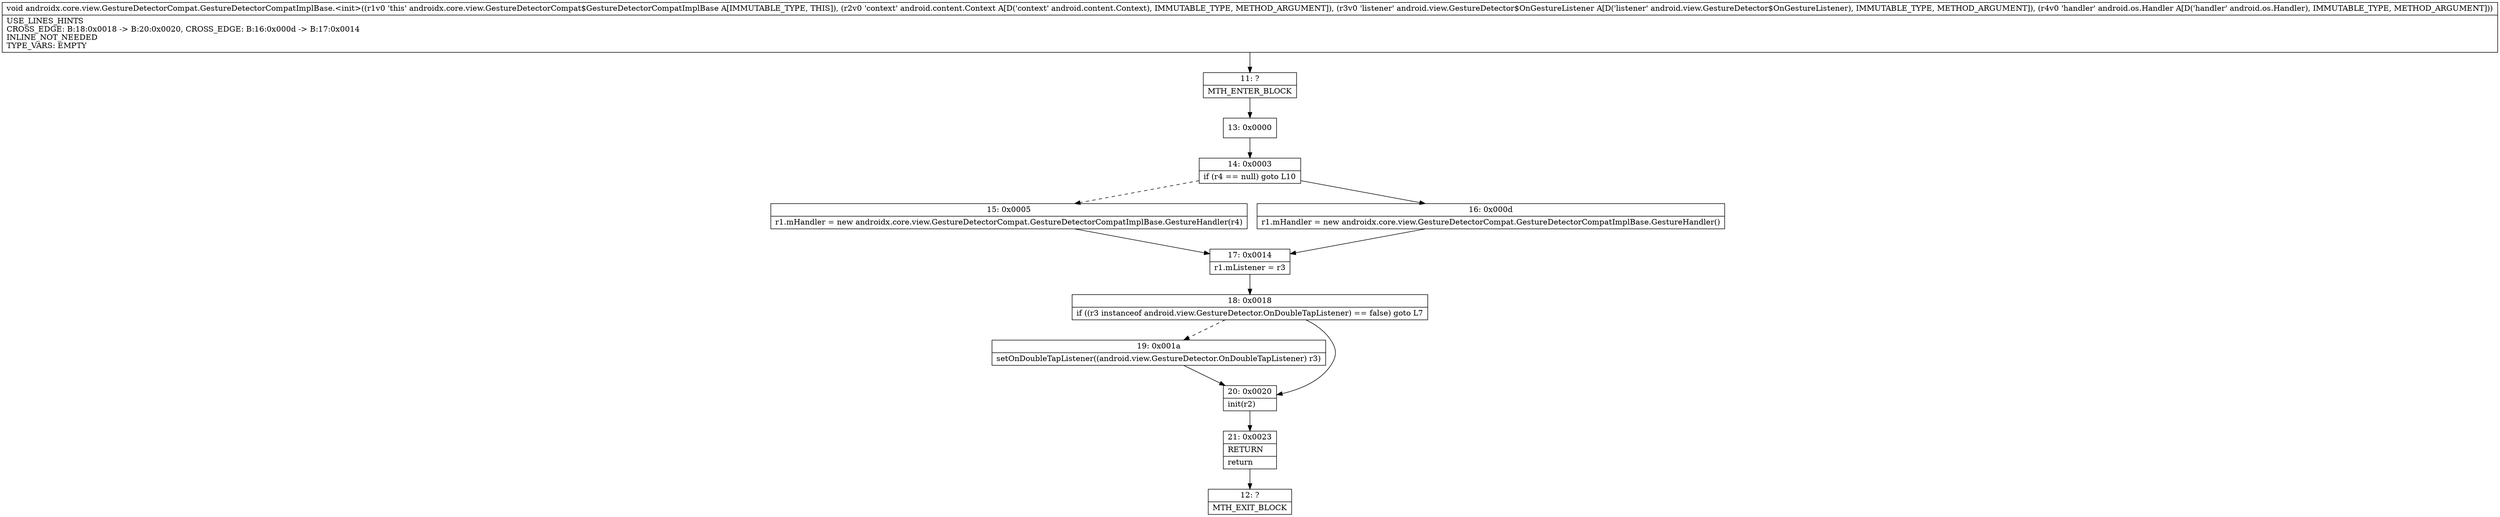 digraph "CFG forandroidx.core.view.GestureDetectorCompat.GestureDetectorCompatImplBase.\<init\>(Landroid\/content\/Context;Landroid\/view\/GestureDetector$OnGestureListener;Landroid\/os\/Handler;)V" {
Node_11 [shape=record,label="{11\:\ ?|MTH_ENTER_BLOCK\l}"];
Node_13 [shape=record,label="{13\:\ 0x0000}"];
Node_14 [shape=record,label="{14\:\ 0x0003|if (r4 == null) goto L10\l}"];
Node_15 [shape=record,label="{15\:\ 0x0005|r1.mHandler = new androidx.core.view.GestureDetectorCompat.GestureDetectorCompatImplBase.GestureHandler(r4)\l}"];
Node_17 [shape=record,label="{17\:\ 0x0014|r1.mListener = r3\l}"];
Node_18 [shape=record,label="{18\:\ 0x0018|if ((r3 instanceof android.view.GestureDetector.OnDoubleTapListener) == false) goto L7\l}"];
Node_19 [shape=record,label="{19\:\ 0x001a|setOnDoubleTapListener((android.view.GestureDetector.OnDoubleTapListener) r3)\l}"];
Node_20 [shape=record,label="{20\:\ 0x0020|init(r2)\l}"];
Node_21 [shape=record,label="{21\:\ 0x0023|RETURN\l|return\l}"];
Node_12 [shape=record,label="{12\:\ ?|MTH_EXIT_BLOCK\l}"];
Node_16 [shape=record,label="{16\:\ 0x000d|r1.mHandler = new androidx.core.view.GestureDetectorCompat.GestureDetectorCompatImplBase.GestureHandler()\l}"];
MethodNode[shape=record,label="{void androidx.core.view.GestureDetectorCompat.GestureDetectorCompatImplBase.\<init\>((r1v0 'this' androidx.core.view.GestureDetectorCompat$GestureDetectorCompatImplBase A[IMMUTABLE_TYPE, THIS]), (r2v0 'context' android.content.Context A[D('context' android.content.Context), IMMUTABLE_TYPE, METHOD_ARGUMENT]), (r3v0 'listener' android.view.GestureDetector$OnGestureListener A[D('listener' android.view.GestureDetector$OnGestureListener), IMMUTABLE_TYPE, METHOD_ARGUMENT]), (r4v0 'handler' android.os.Handler A[D('handler' android.os.Handler), IMMUTABLE_TYPE, METHOD_ARGUMENT]))  | USE_LINES_HINTS\lCROSS_EDGE: B:18:0x0018 \-\> B:20:0x0020, CROSS_EDGE: B:16:0x000d \-\> B:17:0x0014\lINLINE_NOT_NEEDED\lTYPE_VARS: EMPTY\l}"];
MethodNode -> Node_11;Node_11 -> Node_13;
Node_13 -> Node_14;
Node_14 -> Node_15[style=dashed];
Node_14 -> Node_16;
Node_15 -> Node_17;
Node_17 -> Node_18;
Node_18 -> Node_19[style=dashed];
Node_18 -> Node_20;
Node_19 -> Node_20;
Node_20 -> Node_21;
Node_21 -> Node_12;
Node_16 -> Node_17;
}

